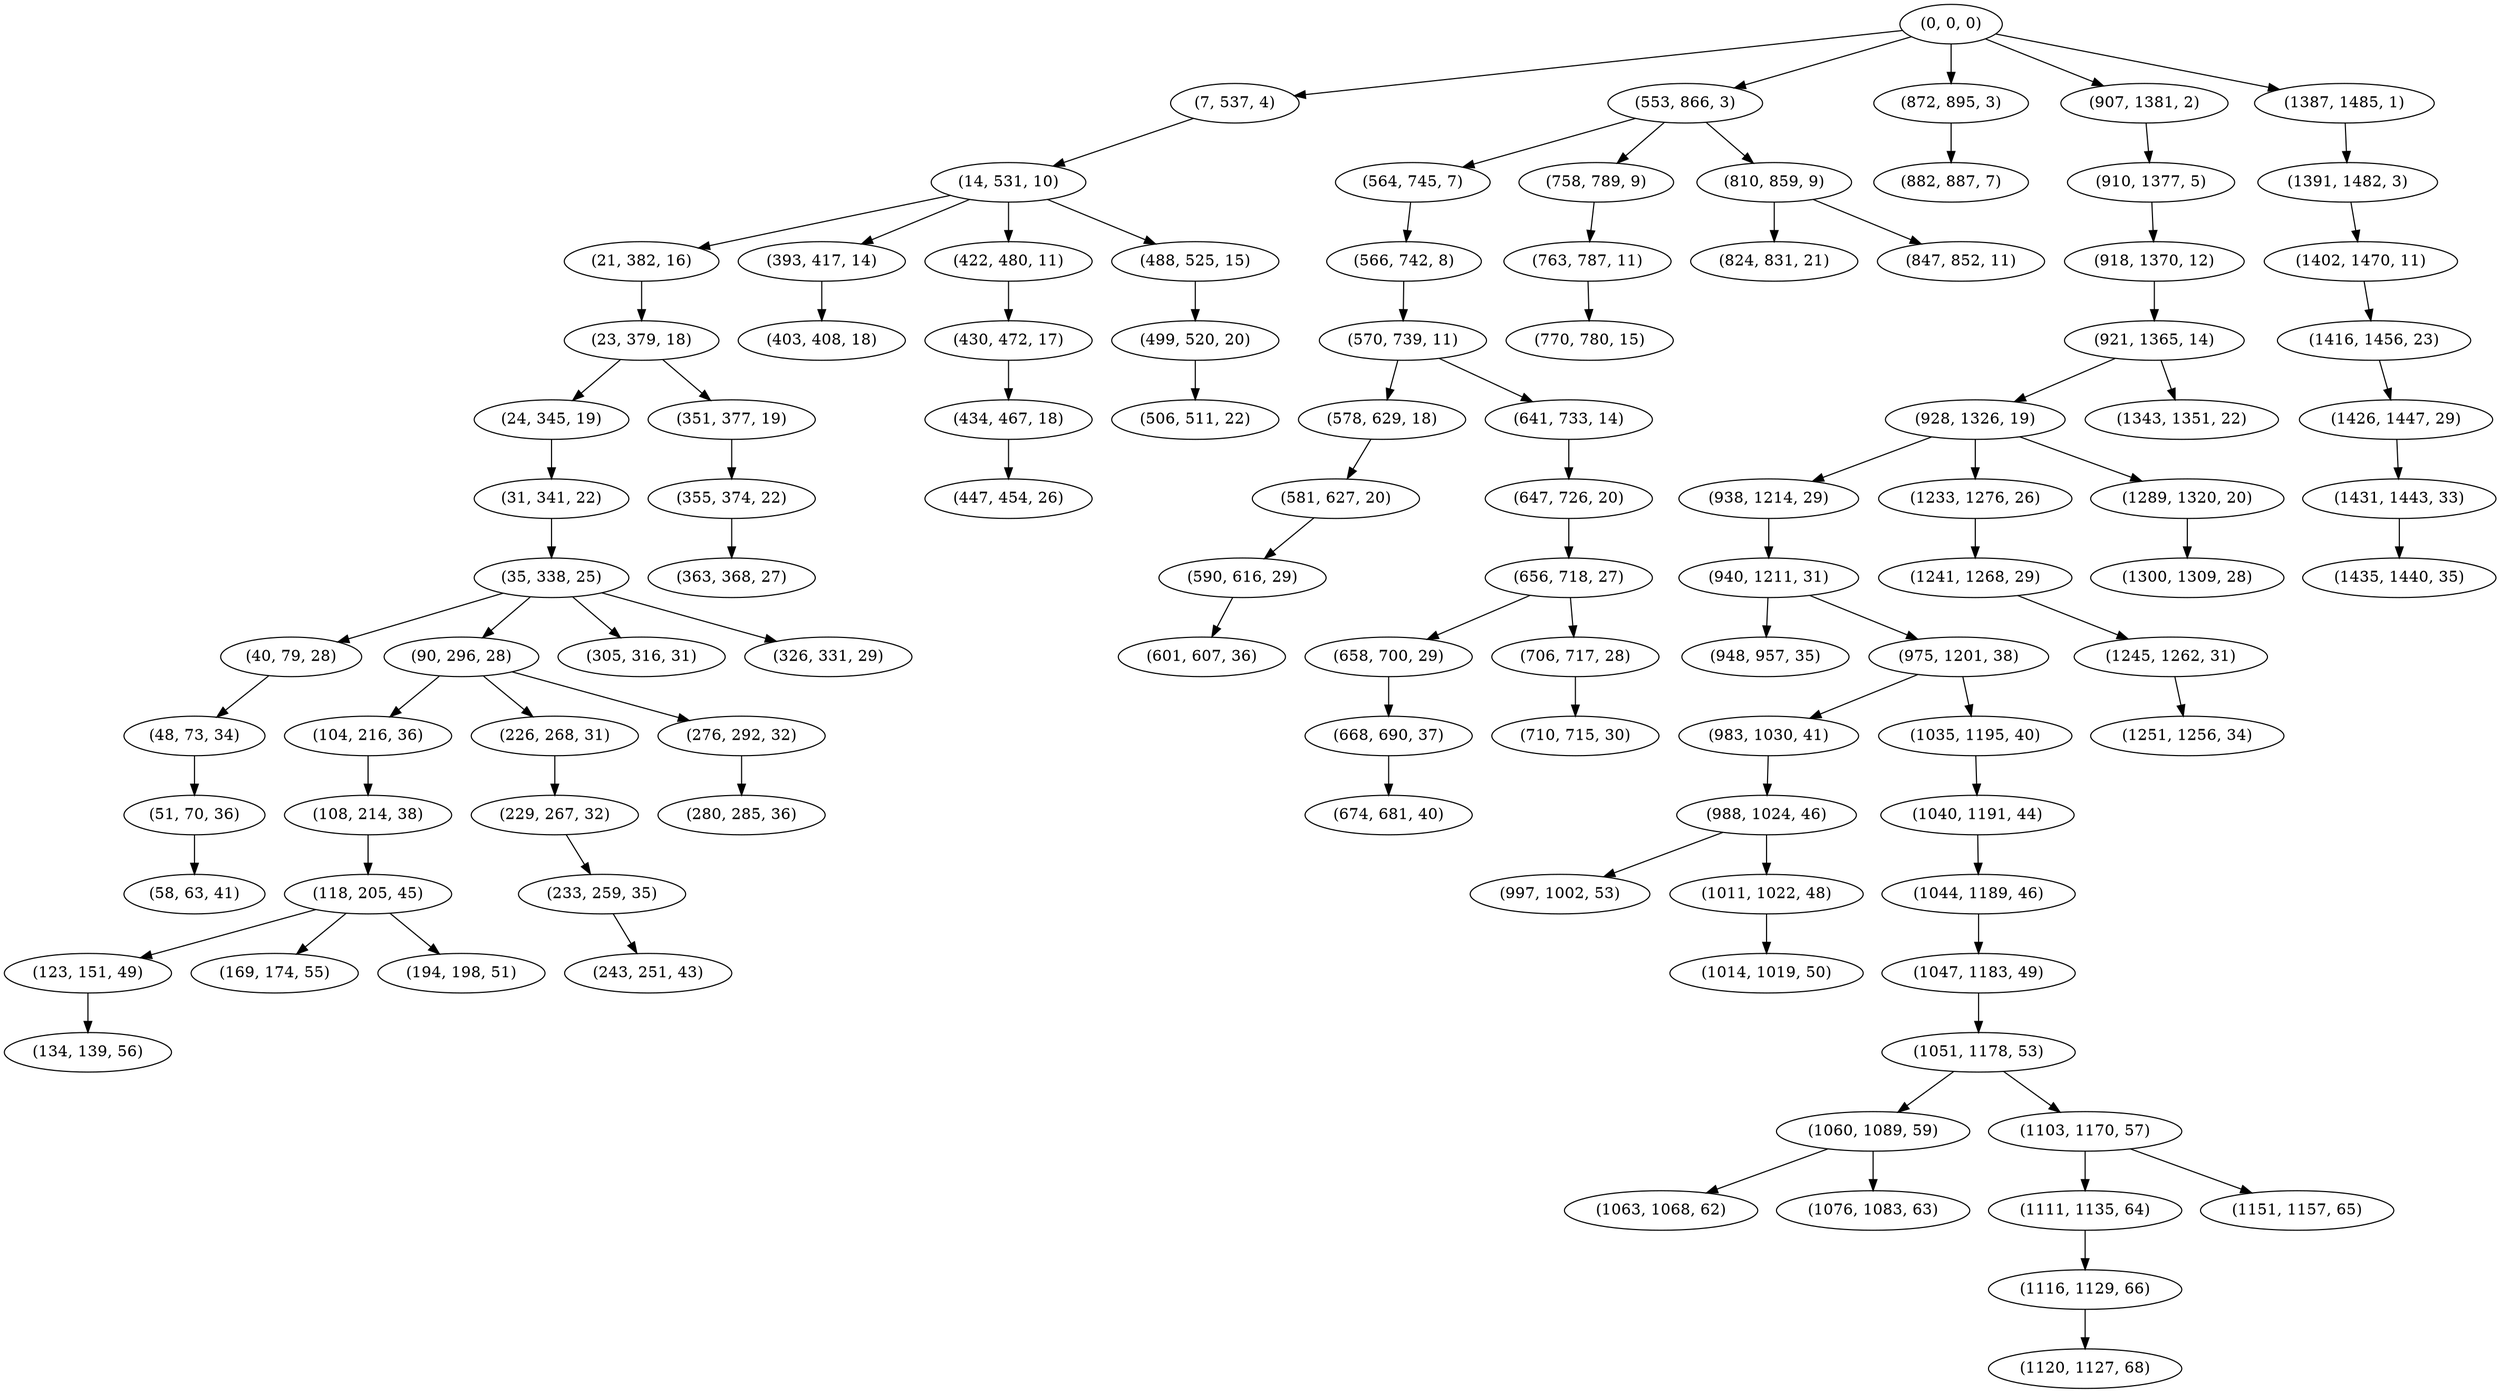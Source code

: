 digraph tree {
    "(0, 0, 0)";
    "(7, 537, 4)";
    "(14, 531, 10)";
    "(21, 382, 16)";
    "(23, 379, 18)";
    "(24, 345, 19)";
    "(31, 341, 22)";
    "(35, 338, 25)";
    "(40, 79, 28)";
    "(48, 73, 34)";
    "(51, 70, 36)";
    "(58, 63, 41)";
    "(90, 296, 28)";
    "(104, 216, 36)";
    "(108, 214, 38)";
    "(118, 205, 45)";
    "(123, 151, 49)";
    "(134, 139, 56)";
    "(169, 174, 55)";
    "(194, 198, 51)";
    "(226, 268, 31)";
    "(229, 267, 32)";
    "(233, 259, 35)";
    "(243, 251, 43)";
    "(276, 292, 32)";
    "(280, 285, 36)";
    "(305, 316, 31)";
    "(326, 331, 29)";
    "(351, 377, 19)";
    "(355, 374, 22)";
    "(363, 368, 27)";
    "(393, 417, 14)";
    "(403, 408, 18)";
    "(422, 480, 11)";
    "(430, 472, 17)";
    "(434, 467, 18)";
    "(447, 454, 26)";
    "(488, 525, 15)";
    "(499, 520, 20)";
    "(506, 511, 22)";
    "(553, 866, 3)";
    "(564, 745, 7)";
    "(566, 742, 8)";
    "(570, 739, 11)";
    "(578, 629, 18)";
    "(581, 627, 20)";
    "(590, 616, 29)";
    "(601, 607, 36)";
    "(641, 733, 14)";
    "(647, 726, 20)";
    "(656, 718, 27)";
    "(658, 700, 29)";
    "(668, 690, 37)";
    "(674, 681, 40)";
    "(706, 717, 28)";
    "(710, 715, 30)";
    "(758, 789, 9)";
    "(763, 787, 11)";
    "(770, 780, 15)";
    "(810, 859, 9)";
    "(824, 831, 21)";
    "(847, 852, 11)";
    "(872, 895, 3)";
    "(882, 887, 7)";
    "(907, 1381, 2)";
    "(910, 1377, 5)";
    "(918, 1370, 12)";
    "(921, 1365, 14)";
    "(928, 1326, 19)";
    "(938, 1214, 29)";
    "(940, 1211, 31)";
    "(948, 957, 35)";
    "(975, 1201, 38)";
    "(983, 1030, 41)";
    "(988, 1024, 46)";
    "(997, 1002, 53)";
    "(1011, 1022, 48)";
    "(1014, 1019, 50)";
    "(1035, 1195, 40)";
    "(1040, 1191, 44)";
    "(1044, 1189, 46)";
    "(1047, 1183, 49)";
    "(1051, 1178, 53)";
    "(1060, 1089, 59)";
    "(1063, 1068, 62)";
    "(1076, 1083, 63)";
    "(1103, 1170, 57)";
    "(1111, 1135, 64)";
    "(1116, 1129, 66)";
    "(1120, 1127, 68)";
    "(1151, 1157, 65)";
    "(1233, 1276, 26)";
    "(1241, 1268, 29)";
    "(1245, 1262, 31)";
    "(1251, 1256, 34)";
    "(1289, 1320, 20)";
    "(1300, 1309, 28)";
    "(1343, 1351, 22)";
    "(1387, 1485, 1)";
    "(1391, 1482, 3)";
    "(1402, 1470, 11)";
    "(1416, 1456, 23)";
    "(1426, 1447, 29)";
    "(1431, 1443, 33)";
    "(1435, 1440, 35)";
    "(0, 0, 0)" -> "(7, 537, 4)";
    "(0, 0, 0)" -> "(553, 866, 3)";
    "(0, 0, 0)" -> "(872, 895, 3)";
    "(0, 0, 0)" -> "(907, 1381, 2)";
    "(0, 0, 0)" -> "(1387, 1485, 1)";
    "(7, 537, 4)" -> "(14, 531, 10)";
    "(14, 531, 10)" -> "(21, 382, 16)";
    "(14, 531, 10)" -> "(393, 417, 14)";
    "(14, 531, 10)" -> "(422, 480, 11)";
    "(14, 531, 10)" -> "(488, 525, 15)";
    "(21, 382, 16)" -> "(23, 379, 18)";
    "(23, 379, 18)" -> "(24, 345, 19)";
    "(23, 379, 18)" -> "(351, 377, 19)";
    "(24, 345, 19)" -> "(31, 341, 22)";
    "(31, 341, 22)" -> "(35, 338, 25)";
    "(35, 338, 25)" -> "(40, 79, 28)";
    "(35, 338, 25)" -> "(90, 296, 28)";
    "(35, 338, 25)" -> "(305, 316, 31)";
    "(35, 338, 25)" -> "(326, 331, 29)";
    "(40, 79, 28)" -> "(48, 73, 34)";
    "(48, 73, 34)" -> "(51, 70, 36)";
    "(51, 70, 36)" -> "(58, 63, 41)";
    "(90, 296, 28)" -> "(104, 216, 36)";
    "(90, 296, 28)" -> "(226, 268, 31)";
    "(90, 296, 28)" -> "(276, 292, 32)";
    "(104, 216, 36)" -> "(108, 214, 38)";
    "(108, 214, 38)" -> "(118, 205, 45)";
    "(118, 205, 45)" -> "(123, 151, 49)";
    "(118, 205, 45)" -> "(169, 174, 55)";
    "(118, 205, 45)" -> "(194, 198, 51)";
    "(123, 151, 49)" -> "(134, 139, 56)";
    "(226, 268, 31)" -> "(229, 267, 32)";
    "(229, 267, 32)" -> "(233, 259, 35)";
    "(233, 259, 35)" -> "(243, 251, 43)";
    "(276, 292, 32)" -> "(280, 285, 36)";
    "(351, 377, 19)" -> "(355, 374, 22)";
    "(355, 374, 22)" -> "(363, 368, 27)";
    "(393, 417, 14)" -> "(403, 408, 18)";
    "(422, 480, 11)" -> "(430, 472, 17)";
    "(430, 472, 17)" -> "(434, 467, 18)";
    "(434, 467, 18)" -> "(447, 454, 26)";
    "(488, 525, 15)" -> "(499, 520, 20)";
    "(499, 520, 20)" -> "(506, 511, 22)";
    "(553, 866, 3)" -> "(564, 745, 7)";
    "(553, 866, 3)" -> "(758, 789, 9)";
    "(553, 866, 3)" -> "(810, 859, 9)";
    "(564, 745, 7)" -> "(566, 742, 8)";
    "(566, 742, 8)" -> "(570, 739, 11)";
    "(570, 739, 11)" -> "(578, 629, 18)";
    "(570, 739, 11)" -> "(641, 733, 14)";
    "(578, 629, 18)" -> "(581, 627, 20)";
    "(581, 627, 20)" -> "(590, 616, 29)";
    "(590, 616, 29)" -> "(601, 607, 36)";
    "(641, 733, 14)" -> "(647, 726, 20)";
    "(647, 726, 20)" -> "(656, 718, 27)";
    "(656, 718, 27)" -> "(658, 700, 29)";
    "(656, 718, 27)" -> "(706, 717, 28)";
    "(658, 700, 29)" -> "(668, 690, 37)";
    "(668, 690, 37)" -> "(674, 681, 40)";
    "(706, 717, 28)" -> "(710, 715, 30)";
    "(758, 789, 9)" -> "(763, 787, 11)";
    "(763, 787, 11)" -> "(770, 780, 15)";
    "(810, 859, 9)" -> "(824, 831, 21)";
    "(810, 859, 9)" -> "(847, 852, 11)";
    "(872, 895, 3)" -> "(882, 887, 7)";
    "(907, 1381, 2)" -> "(910, 1377, 5)";
    "(910, 1377, 5)" -> "(918, 1370, 12)";
    "(918, 1370, 12)" -> "(921, 1365, 14)";
    "(921, 1365, 14)" -> "(928, 1326, 19)";
    "(921, 1365, 14)" -> "(1343, 1351, 22)";
    "(928, 1326, 19)" -> "(938, 1214, 29)";
    "(928, 1326, 19)" -> "(1233, 1276, 26)";
    "(928, 1326, 19)" -> "(1289, 1320, 20)";
    "(938, 1214, 29)" -> "(940, 1211, 31)";
    "(940, 1211, 31)" -> "(948, 957, 35)";
    "(940, 1211, 31)" -> "(975, 1201, 38)";
    "(975, 1201, 38)" -> "(983, 1030, 41)";
    "(975, 1201, 38)" -> "(1035, 1195, 40)";
    "(983, 1030, 41)" -> "(988, 1024, 46)";
    "(988, 1024, 46)" -> "(997, 1002, 53)";
    "(988, 1024, 46)" -> "(1011, 1022, 48)";
    "(1011, 1022, 48)" -> "(1014, 1019, 50)";
    "(1035, 1195, 40)" -> "(1040, 1191, 44)";
    "(1040, 1191, 44)" -> "(1044, 1189, 46)";
    "(1044, 1189, 46)" -> "(1047, 1183, 49)";
    "(1047, 1183, 49)" -> "(1051, 1178, 53)";
    "(1051, 1178, 53)" -> "(1060, 1089, 59)";
    "(1051, 1178, 53)" -> "(1103, 1170, 57)";
    "(1060, 1089, 59)" -> "(1063, 1068, 62)";
    "(1060, 1089, 59)" -> "(1076, 1083, 63)";
    "(1103, 1170, 57)" -> "(1111, 1135, 64)";
    "(1103, 1170, 57)" -> "(1151, 1157, 65)";
    "(1111, 1135, 64)" -> "(1116, 1129, 66)";
    "(1116, 1129, 66)" -> "(1120, 1127, 68)";
    "(1233, 1276, 26)" -> "(1241, 1268, 29)";
    "(1241, 1268, 29)" -> "(1245, 1262, 31)";
    "(1245, 1262, 31)" -> "(1251, 1256, 34)";
    "(1289, 1320, 20)" -> "(1300, 1309, 28)";
    "(1387, 1485, 1)" -> "(1391, 1482, 3)";
    "(1391, 1482, 3)" -> "(1402, 1470, 11)";
    "(1402, 1470, 11)" -> "(1416, 1456, 23)";
    "(1416, 1456, 23)" -> "(1426, 1447, 29)";
    "(1426, 1447, 29)" -> "(1431, 1443, 33)";
    "(1431, 1443, 33)" -> "(1435, 1440, 35)";
}
